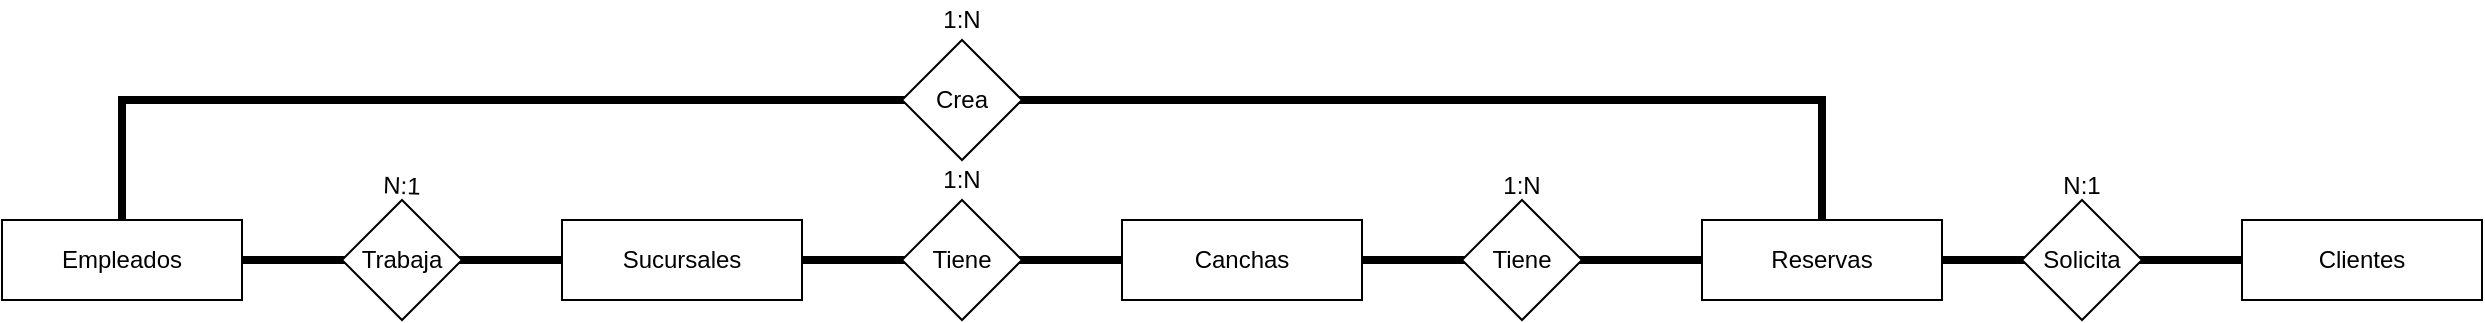 <mxfile version="21.2.8" type="device">
  <diagram id="R2lEEEUBdFMjLlhIrx00" name="Page-1">
    <mxGraphModel dx="1475" dy="413" grid="1" gridSize="10" guides="1" tooltips="1" connect="1" arrows="1" fold="1" page="0" pageScale="1" pageWidth="850" pageHeight="1100" math="0" shadow="0" extFonts="Permanent Marker^https://fonts.googleapis.com/css?family=Permanent+Marker">
      <root>
        <mxCell id="0" />
        <mxCell id="1" parent="0" />
        <mxCell id="jnA0_A_zlZsZ4nAdnx_D-1" value="Sucursales" style="rounded=0;whiteSpace=wrap;html=1;" parent="1" vertex="1">
          <mxGeometry x="-160" y="120" width="120" height="40" as="geometry" />
        </mxCell>
        <mxCell id="jnA0_A_zlZsZ4nAdnx_D-21" style="edgeStyle=orthogonalEdgeStyle;rounded=0;orthogonalLoop=1;jettySize=auto;html=1;strokeWidth=4;endArrow=none;endFill=0;" parent="1" source="jnA0_A_zlZsZ4nAdnx_D-2" target="jnA0_A_zlZsZ4nAdnx_D-1" edge="1">
          <mxGeometry relative="1" as="geometry" />
        </mxCell>
        <mxCell id="jnA0_A_zlZsZ4nAdnx_D-2" value="Canchas" style="rounded=0;whiteSpace=wrap;html=1;" parent="1" vertex="1">
          <mxGeometry x="120" y="120" width="120" height="40" as="geometry" />
        </mxCell>
        <mxCell id="jnA0_A_zlZsZ4nAdnx_D-3" value="Reservas" style="rounded=0;whiteSpace=wrap;html=1;" parent="1" vertex="1">
          <mxGeometry x="410" y="120" width="120" height="40" as="geometry" />
        </mxCell>
        <mxCell id="jnA0_A_zlZsZ4nAdnx_D-20" style="edgeStyle=orthogonalEdgeStyle;rounded=0;orthogonalLoop=1;jettySize=auto;html=1;strokeWidth=4;endArrow=none;endFill=0;" parent="1" source="jnA0_A_zlZsZ4nAdnx_D-4" target="jnA0_A_zlZsZ4nAdnx_D-3" edge="1">
          <mxGeometry relative="1" as="geometry" />
        </mxCell>
        <mxCell id="jnA0_A_zlZsZ4nAdnx_D-4" value="Clientes" style="rounded=0;whiteSpace=wrap;html=1;" parent="1" vertex="1">
          <mxGeometry x="680" y="120" width="120" height="40" as="geometry" />
        </mxCell>
        <mxCell id="jnA0_A_zlZsZ4nAdnx_D-31" style="edgeStyle=orthogonalEdgeStyle;rounded=0;orthogonalLoop=1;jettySize=auto;html=1;strokeWidth=4;endArrow=none;endFill=0;" parent="1" source="jnA0_A_zlZsZ4nAdnx_D-5" target="jnA0_A_zlZsZ4nAdnx_D-1" edge="1">
          <mxGeometry relative="1" as="geometry" />
        </mxCell>
        <mxCell id="MOoKC8r7wTF3TufU5itC-1" style="edgeStyle=orthogonalEdgeStyle;rounded=0;orthogonalLoop=1;jettySize=auto;html=1;entryX=0.5;entryY=0;entryDx=0;entryDy=0;strokeWidth=4;endArrow=none;endFill=0;" edge="1" parent="1" source="jnA0_A_zlZsZ4nAdnx_D-5" target="jnA0_A_zlZsZ4nAdnx_D-3">
          <mxGeometry relative="1" as="geometry">
            <mxPoint x="470" y="170" as="targetPoint" />
            <Array as="points">
              <mxPoint x="-380" y="60" />
              <mxPoint x="470" y="60" />
            </Array>
          </mxGeometry>
        </mxCell>
        <mxCell id="jnA0_A_zlZsZ4nAdnx_D-5" value="Empleados" style="rounded=0;whiteSpace=wrap;html=1;" parent="1" vertex="1">
          <mxGeometry x="-440" y="120" width="120" height="40" as="geometry" />
        </mxCell>
        <mxCell id="jnA0_A_zlZsZ4nAdnx_D-6" value="Solicita" style="rhombus;whiteSpace=wrap;html=1;" parent="1" vertex="1">
          <mxGeometry x="570" y="110" width="60" height="60" as="geometry" />
        </mxCell>
        <mxCell id="jnA0_A_zlZsZ4nAdnx_D-18" style="edgeStyle=orthogonalEdgeStyle;rounded=0;orthogonalLoop=1;jettySize=auto;html=1;strokeWidth=4;endArrow=none;endFill=0;" parent="1" source="jnA0_A_zlZsZ4nAdnx_D-3" target="jnA0_A_zlZsZ4nAdnx_D-2" edge="1">
          <mxGeometry relative="1" as="geometry" />
        </mxCell>
        <mxCell id="jnA0_A_zlZsZ4nAdnx_D-10" value="Tiene" style="rhombus;whiteSpace=wrap;html=1;" parent="1" vertex="1">
          <mxGeometry x="290" y="110" width="60" height="60" as="geometry" />
        </mxCell>
        <mxCell id="jnA0_A_zlZsZ4nAdnx_D-11" value="Tiene" style="rhombus;whiteSpace=wrap;html=1;" parent="1" vertex="1">
          <mxGeometry x="10" y="110" width="60" height="60" as="geometry" />
        </mxCell>
        <mxCell id="jnA0_A_zlZsZ4nAdnx_D-12" value="Trabaja" style="rhombus;whiteSpace=wrap;html=1;" parent="1" vertex="1">
          <mxGeometry x="-270" y="110" width="60" height="60" as="geometry" />
        </mxCell>
        <mxCell id="jnA0_A_zlZsZ4nAdnx_D-23" value="N:1" style="text;html=1;strokeColor=none;fillColor=none;align=center;verticalAlign=middle;whiteSpace=wrap;rounded=0;rotation=2;" parent="1" vertex="1">
          <mxGeometry x="-255" y="95" width="30" height="15" as="geometry" />
        </mxCell>
        <mxCell id="jnA0_A_zlZsZ4nAdnx_D-24" value="1:N" style="text;html=1;strokeColor=none;fillColor=none;align=center;verticalAlign=middle;whiteSpace=wrap;rounded=0;" parent="1" vertex="1">
          <mxGeometry x="25" y="90" width="30" height="20" as="geometry" />
        </mxCell>
        <mxCell id="jnA0_A_zlZsZ4nAdnx_D-28" value="1:N" style="text;html=1;strokeColor=none;fillColor=none;align=center;verticalAlign=middle;whiteSpace=wrap;rounded=0;rotation=0;" parent="1" vertex="1">
          <mxGeometry x="305" y="95" width="30" height="15" as="geometry" />
        </mxCell>
        <mxCell id="jnA0_A_zlZsZ4nAdnx_D-32" value="N:1" style="text;html=1;strokeColor=none;fillColor=none;align=center;verticalAlign=middle;whiteSpace=wrap;rounded=0;rotation=0;" parent="1" vertex="1">
          <mxGeometry x="585" y="95" width="30" height="15" as="geometry" />
        </mxCell>
        <mxCell id="MOoKC8r7wTF3TufU5itC-2" value="Crea" style="rhombus;whiteSpace=wrap;html=1;" vertex="1" parent="1">
          <mxGeometry x="10" y="30" width="60" height="60" as="geometry" />
        </mxCell>
        <mxCell id="MOoKC8r7wTF3TufU5itC-3" value="1:N" style="text;html=1;strokeColor=none;fillColor=none;align=center;verticalAlign=middle;whiteSpace=wrap;rounded=0;" vertex="1" parent="1">
          <mxGeometry x="25" y="10" width="30" height="20" as="geometry" />
        </mxCell>
      </root>
    </mxGraphModel>
  </diagram>
</mxfile>
